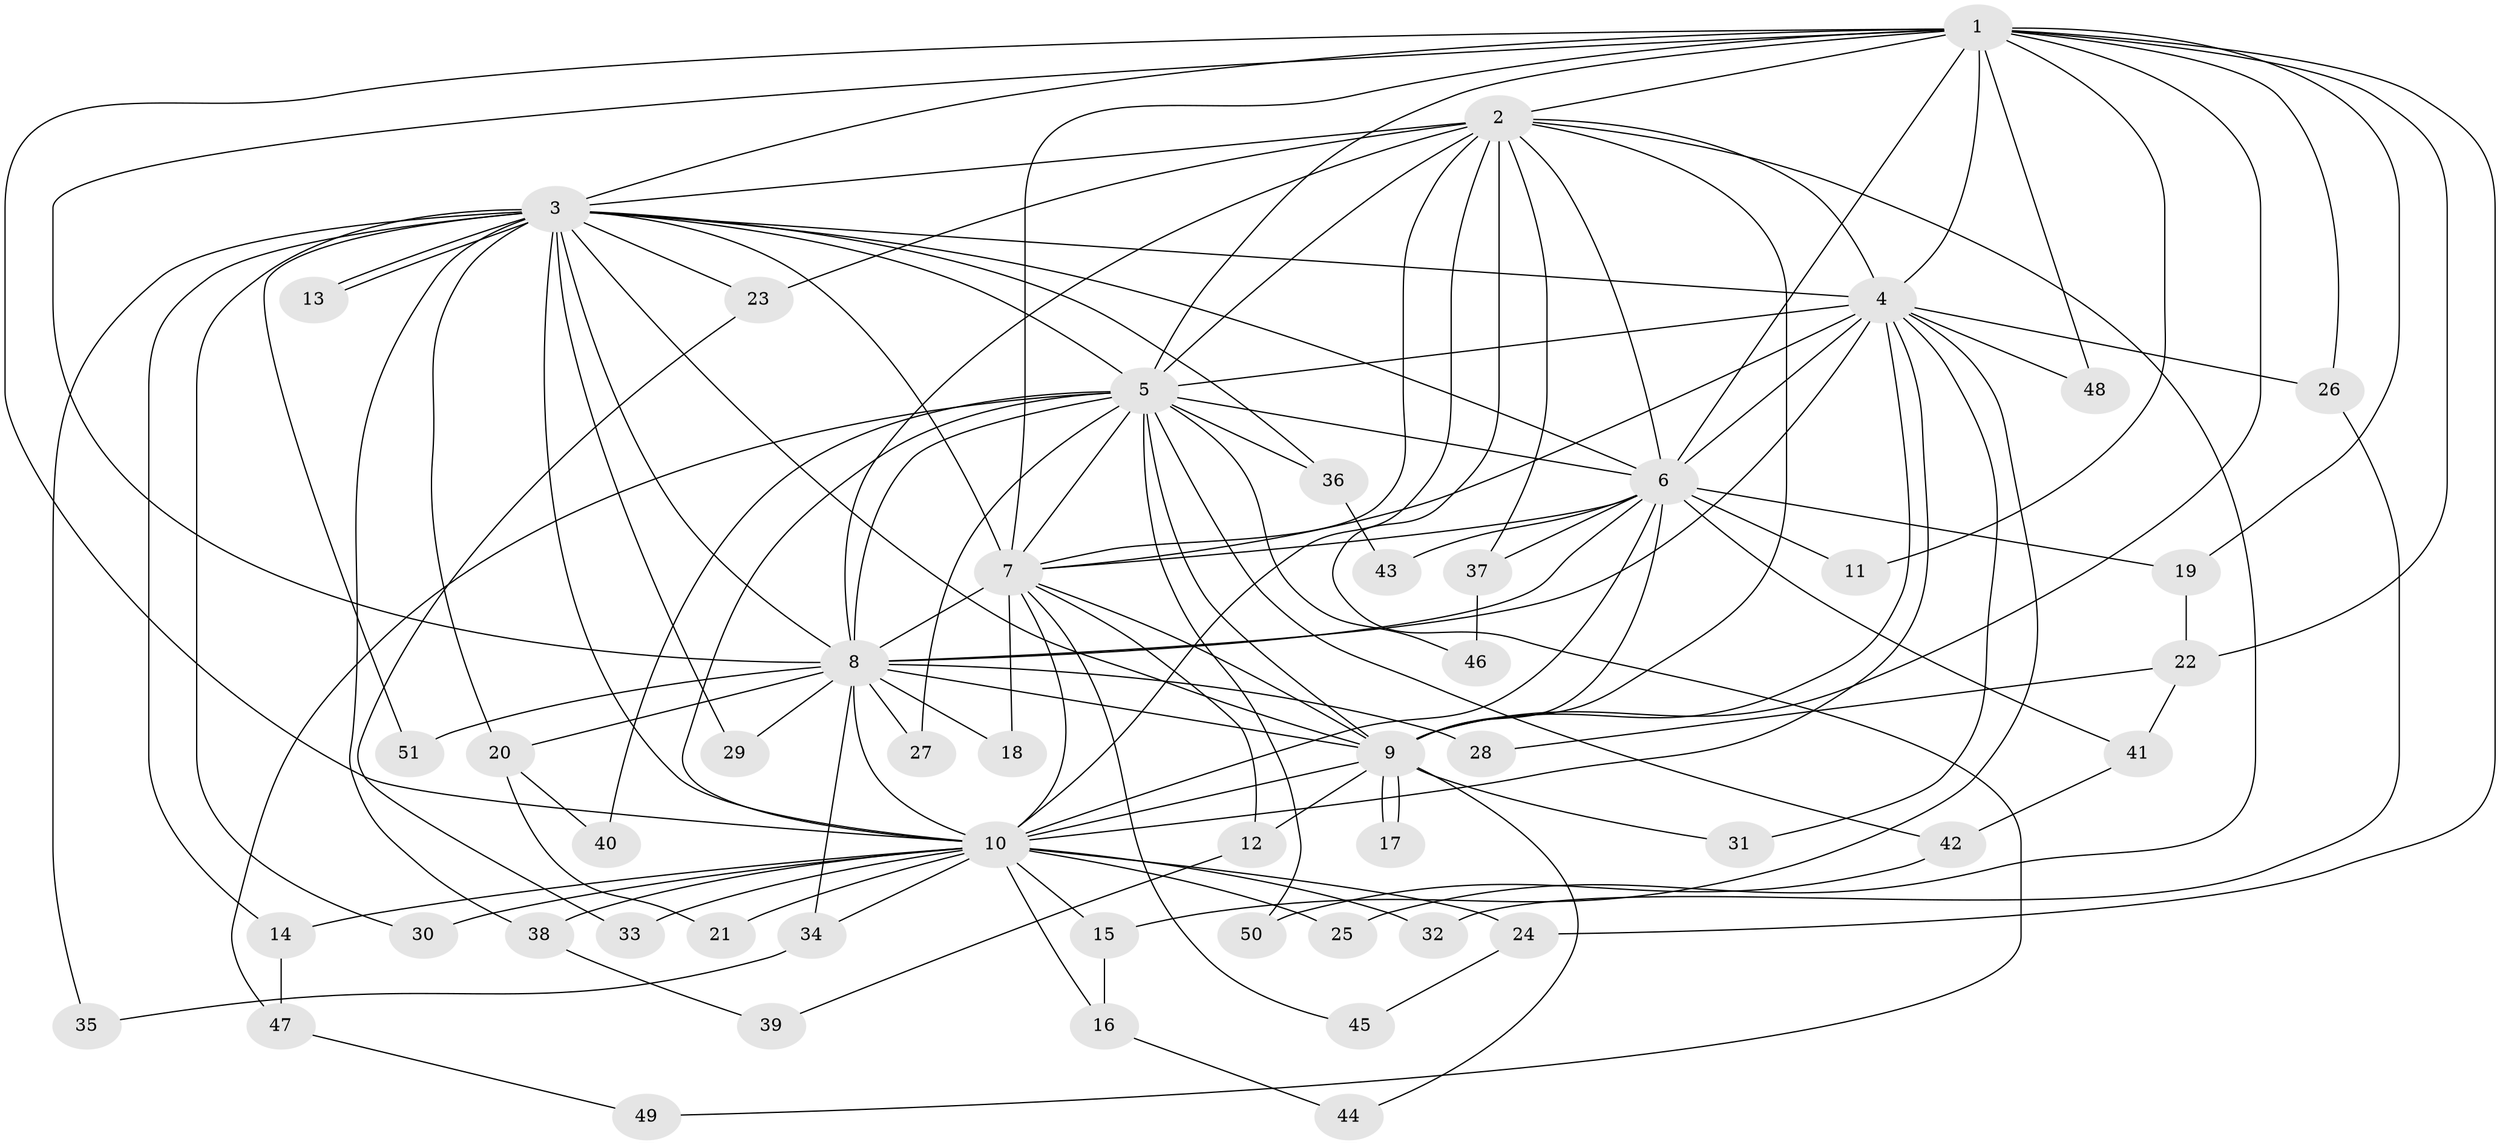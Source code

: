 // coarse degree distribution, {11: 0.13333333333333333, 13: 0.03333333333333333, 18: 0.03333333333333333, 9: 0.03333333333333333, 15: 0.03333333333333333, 2: 0.5, 3: 0.16666666666666666, 4: 0.06666666666666667}
// Generated by graph-tools (version 1.1) at 2025/17/03/04/25 18:17:56]
// undirected, 51 vertices, 127 edges
graph export_dot {
graph [start="1"]
  node [color=gray90,style=filled];
  1;
  2;
  3;
  4;
  5;
  6;
  7;
  8;
  9;
  10;
  11;
  12;
  13;
  14;
  15;
  16;
  17;
  18;
  19;
  20;
  21;
  22;
  23;
  24;
  25;
  26;
  27;
  28;
  29;
  30;
  31;
  32;
  33;
  34;
  35;
  36;
  37;
  38;
  39;
  40;
  41;
  42;
  43;
  44;
  45;
  46;
  47;
  48;
  49;
  50;
  51;
  1 -- 2;
  1 -- 3;
  1 -- 4;
  1 -- 5;
  1 -- 6;
  1 -- 7;
  1 -- 8;
  1 -- 9;
  1 -- 10;
  1 -- 11;
  1 -- 19;
  1 -- 22;
  1 -- 24;
  1 -- 26;
  1 -- 48;
  2 -- 3;
  2 -- 4;
  2 -- 5;
  2 -- 6;
  2 -- 7;
  2 -- 8;
  2 -- 9;
  2 -- 10;
  2 -- 23;
  2 -- 25;
  2 -- 37;
  2 -- 49;
  3 -- 4;
  3 -- 5;
  3 -- 6;
  3 -- 7;
  3 -- 8;
  3 -- 9;
  3 -- 10;
  3 -- 13;
  3 -- 13;
  3 -- 14;
  3 -- 20;
  3 -- 23;
  3 -- 29;
  3 -- 30;
  3 -- 35;
  3 -- 36;
  3 -- 38;
  3 -- 51;
  4 -- 5;
  4 -- 6;
  4 -- 7;
  4 -- 8;
  4 -- 9;
  4 -- 10;
  4 -- 15;
  4 -- 26;
  4 -- 31;
  4 -- 48;
  5 -- 6;
  5 -- 7;
  5 -- 8;
  5 -- 9;
  5 -- 10;
  5 -- 27;
  5 -- 36;
  5 -- 40;
  5 -- 42;
  5 -- 46;
  5 -- 47;
  5 -- 50;
  6 -- 7;
  6 -- 8;
  6 -- 9;
  6 -- 10;
  6 -- 11;
  6 -- 19;
  6 -- 37;
  6 -- 41;
  6 -- 43;
  7 -- 8;
  7 -- 9;
  7 -- 10;
  7 -- 12;
  7 -- 18;
  7 -- 45;
  8 -- 9;
  8 -- 10;
  8 -- 18;
  8 -- 20;
  8 -- 27;
  8 -- 28;
  8 -- 29;
  8 -- 34;
  8 -- 51;
  9 -- 10;
  9 -- 12;
  9 -- 17;
  9 -- 17;
  9 -- 31;
  9 -- 44;
  10 -- 14;
  10 -- 15;
  10 -- 16;
  10 -- 21;
  10 -- 24;
  10 -- 25;
  10 -- 30;
  10 -- 32;
  10 -- 33;
  10 -- 34;
  10 -- 38;
  12 -- 39;
  14 -- 47;
  15 -- 16;
  16 -- 44;
  19 -- 22;
  20 -- 21;
  20 -- 40;
  22 -- 28;
  22 -- 41;
  23 -- 33;
  24 -- 45;
  26 -- 32;
  34 -- 35;
  36 -- 43;
  37 -- 46;
  38 -- 39;
  41 -- 42;
  42 -- 50;
  47 -- 49;
}
